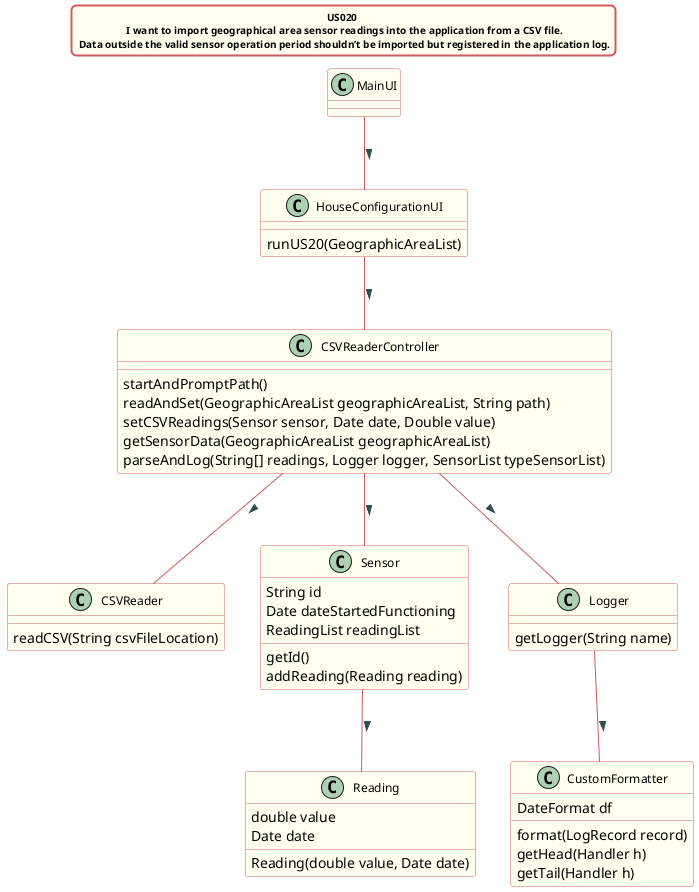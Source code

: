 @startuml
title US020 \n  I want to import geographical area sensor readings into the application from a CSV file. \n Data outside the valid sensor operation period shouldn’t be imported but registered in the application log.

skinparam titleBorderRoundCorner 10
skinparam titleBorderThickness 2
skinparam titleBorderColor indianred
skinparam titleBackgroundColor ivory
skinparam FontName verdana
skinparam titleFontSize 10


skinparam class {
 	BorderColor indianred
 	BackgroundColor indianred
 	BackgroundColor ivory
    roundcorner 10
    ArrowFontName Verdana
    ArrowColor indianred
    ArrowFontColor darkslategrey
    FontSize 12
 }


MainUI -- HouseConfigurationUI : >

HouseConfigurationUI -- CSVReaderController : >
CSVReaderController -- CSVReader : >
CSVReaderController -- Sensor : >
CSVReaderController -- Logger : >
Sensor -- Reading : >
Logger -- CustomFormatter : >

class HouseConfigurationUI{

runUS20(GeographicAreaList)
}

class CSVReaderController{
startAndPromptPath()
readAndSet(GeographicAreaList geographicAreaList, String path)
setCSVReadings(Sensor sensor, Date date, Double value)
getSensorData(GeographicAreaList geographicAreaList)
parseAndLog(String[] readings, Logger logger, SensorList typeSensorList)
}

class CSVReader{
readCSV(String csvFileLocation)
}

class Sensor{
String id
Date dateStartedFunctioning
ReadingList readingList

getId()
addReading(Reading reading)
}

class Reading{
double value
Date date

Reading(double value, Date date)
}
class Logger{
getLogger(String name)
}

class CustomFormatter{
DateFormat df

format(LogRecord record)
getHead(Handler h)
getTail(Handler h)
}

@enduml
